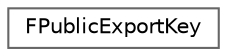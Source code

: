 digraph "Graphical Class Hierarchy"
{
 // INTERACTIVE_SVG=YES
 // LATEX_PDF_SIZE
  bgcolor="transparent";
  edge [fontname=Helvetica,fontsize=10,labelfontname=Helvetica,labelfontsize=10];
  node [fontname=Helvetica,fontsize=10,shape=box,height=0.2,width=0.4];
  rankdir="LR";
  Node0 [id="Node000000",label="FPublicExportKey",height=0.2,width=0.4,color="grey40", fillcolor="white", style="filled",URL="$d5/d5b/classFPublicExportKey.html",tooltip=" "];
}
